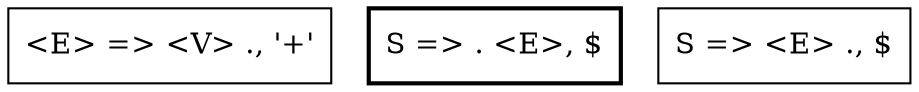 digraph {
	node [shape=box];

	"3918402173" [label="<E> => <V> ., '+'"];

	"1871679750" [style=bold, label="S => . <E>, $"];

	"1770970111" [label="S => <E> ., $"];
}
